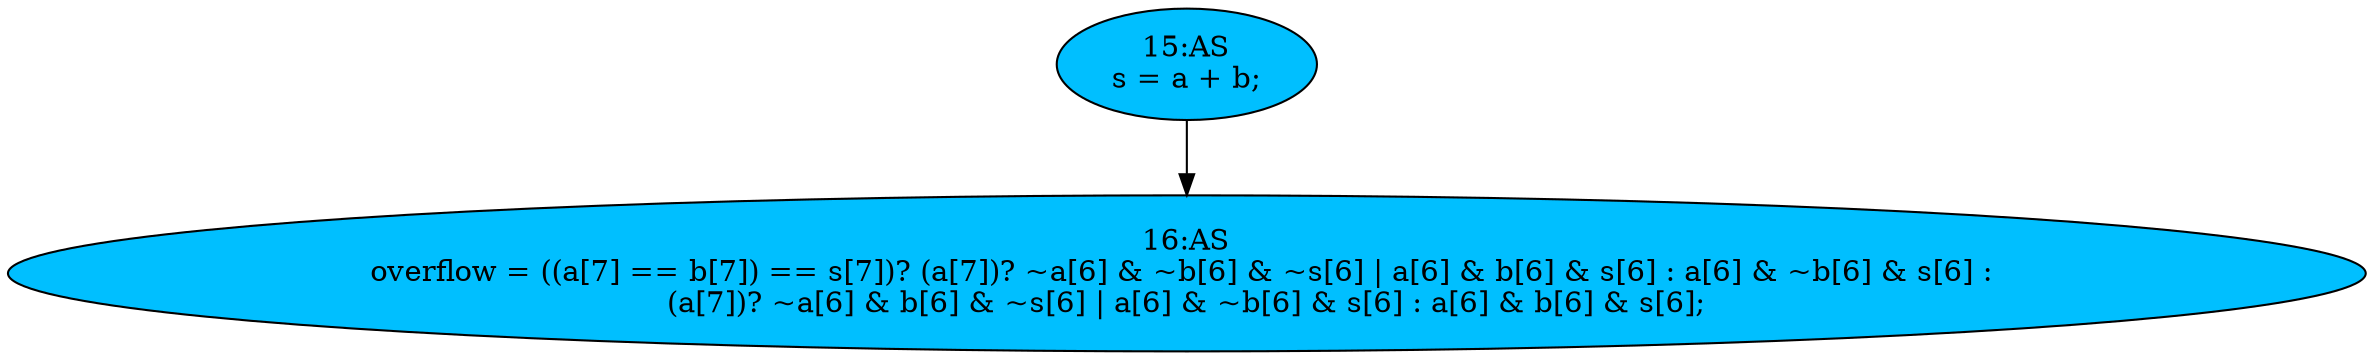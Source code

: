 strict digraph "compose( ,  )" {
	node [label="\N"];
	"16:AS"	[ast="<pyverilog.vparser.ast.Assign object at 0x7fcb3b54ed10>",
		def_var="['overflow']",
		fillcolor=deepskyblue,
		label="16:AS
overflow = ((a[7] == b[7]) == s[7])? (a[7])? ~a[6] & ~b[6] & ~s[6] | a[6] & b[6] & s[6] : a[6] & ~b[6] & s[6] : 
(a[7])? ~\
a[6] & b[6] & ~s[6] | a[6] & ~b[6] & s[6] : a[6] & b[6] & s[6];",
		statements="[]",
		style=filled,
		typ=Assign,
		use_var="['a', 'b', 's', 'a', 'a', 'b', 's', 'a', 'b', 's', 'a', 'b', 's', 'a', 'a', 'b', 's', 'a', 'b', 's', 'a', 'b', 's']"];
	"15:AS"	[ast="<pyverilog.vparser.ast.Assign object at 0x7fcb3b556950>",
		def_var="['s']",
		fillcolor=deepskyblue,
		label="15:AS
s = a + b;",
		statements="[]",
		style=filled,
		typ=Assign,
		use_var="['a', 'b']"];
	"15:AS" -> "16:AS";
}
